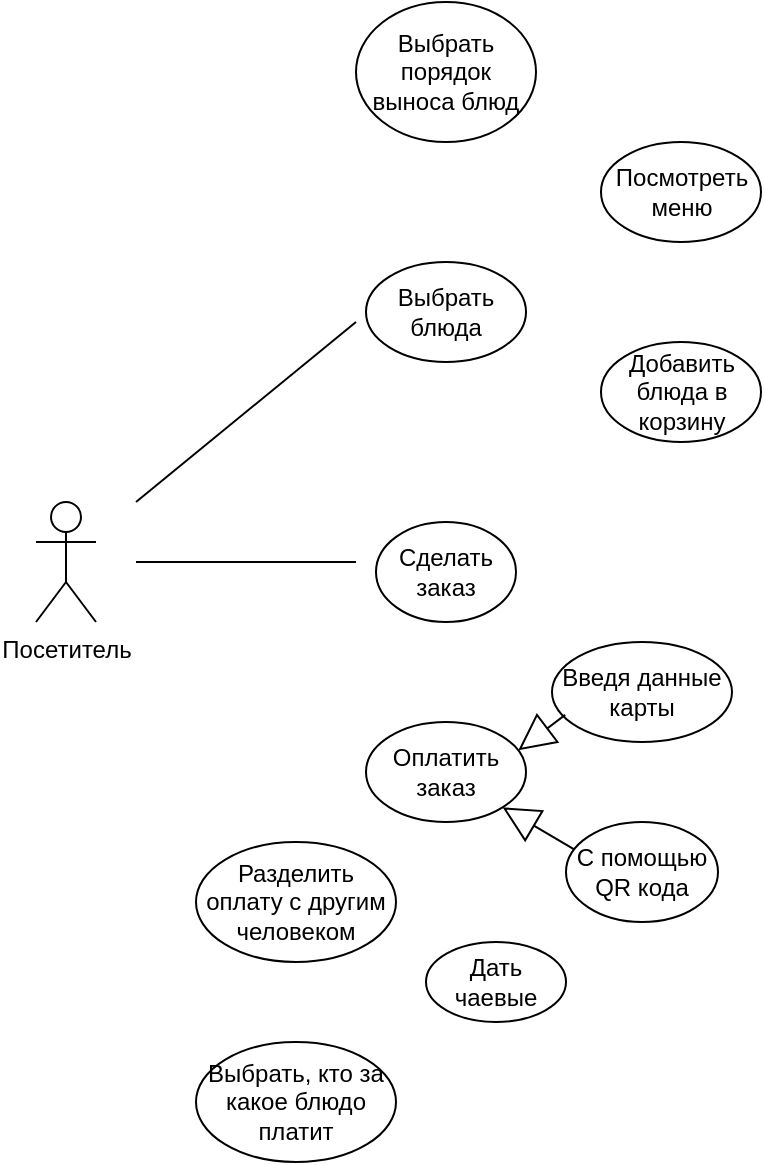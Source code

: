 <mxfile version="22.1.4" type="github">
  <diagram name="Страница — 1" id="_wg-HAumTphc_MLTgOe9">
    <mxGraphModel dx="716" dy="1580" grid="1" gridSize="10" guides="1" tooltips="1" connect="1" arrows="1" fold="1" page="1" pageScale="1" pageWidth="827" pageHeight="1169" math="0" shadow="0">
      <root>
        <mxCell id="0" />
        <mxCell id="1" parent="0" />
        <mxCell id="yAIMxU-BZJVp4MeKPzY_-1" value="Посетитель" style="shape=umlActor;verticalLabelPosition=bottom;verticalAlign=top;html=1;" vertex="1" parent="1">
          <mxGeometry x="80" y="220" width="30" height="60" as="geometry" />
        </mxCell>
        <mxCell id="yAIMxU-BZJVp4MeKPzY_-7" value="Сделать заказ" style="ellipse;whiteSpace=wrap;html=1;" vertex="1" parent="1">
          <mxGeometry x="250" y="230" width="70" height="50" as="geometry" />
        </mxCell>
        <mxCell id="yAIMxU-BZJVp4MeKPzY_-10" value="" style="endArrow=none;html=1;rounded=0;" edge="1" parent="1">
          <mxGeometry width="50" height="50" relative="1" as="geometry">
            <mxPoint x="130" y="250" as="sourcePoint" />
            <mxPoint x="240" y="250" as="targetPoint" />
          </mxGeometry>
        </mxCell>
        <mxCell id="yAIMxU-BZJVp4MeKPzY_-11" value="Посмотреть меню" style="ellipse;whiteSpace=wrap;html=1;" vertex="1" parent="1">
          <mxGeometry x="362.5" y="40" width="80" height="50" as="geometry" />
        </mxCell>
        <mxCell id="yAIMxU-BZJVp4MeKPzY_-12" value="" style="endArrow=none;html=1;rounded=0;" edge="1" parent="1">
          <mxGeometry width="50" height="50" relative="1" as="geometry">
            <mxPoint x="130" y="220" as="sourcePoint" />
            <mxPoint x="240" y="130" as="targetPoint" />
          </mxGeometry>
        </mxCell>
        <mxCell id="yAIMxU-BZJVp4MeKPzY_-15" value="Выбрать блюда" style="ellipse;whiteSpace=wrap;html=1;" vertex="1" parent="1">
          <mxGeometry x="245" y="100" width="80" height="50" as="geometry" />
        </mxCell>
        <mxCell id="yAIMxU-BZJVp4MeKPzY_-16" value="Добавить блюда в корзину" style="ellipse;whiteSpace=wrap;html=1;" vertex="1" parent="1">
          <mxGeometry x="362.5" y="140" width="80" height="50" as="geometry" />
        </mxCell>
        <mxCell id="yAIMxU-BZJVp4MeKPzY_-17" value="Выбрать порядок выноса блюд" style="ellipse;whiteSpace=wrap;html=1;" vertex="1" parent="1">
          <mxGeometry x="240" y="-30" width="90" height="70" as="geometry" />
        </mxCell>
        <mxCell id="yAIMxU-BZJVp4MeKPzY_-18" value="Оплатить заказ" style="ellipse;whiteSpace=wrap;html=1;" vertex="1" parent="1">
          <mxGeometry x="245" y="330" width="80" height="50" as="geometry" />
        </mxCell>
        <mxCell id="yAIMxU-BZJVp4MeKPzY_-19" value="" style="endArrow=block;endSize=16;endFill=0;html=1;rounded=0;entryX=1;entryY=1;entryDx=0;entryDy=0;exitX=0.079;exitY=0.297;exitDx=0;exitDy=0;exitPerimeter=0;" edge="1" parent="1" source="yAIMxU-BZJVp4MeKPzY_-21" target="yAIMxU-BZJVp4MeKPzY_-18">
          <mxGeometry width="160" relative="1" as="geometry">
            <mxPoint x="340" y="390" as="sourcePoint" />
            <mxPoint x="410" y="380" as="targetPoint" />
          </mxGeometry>
        </mxCell>
        <mxCell id="yAIMxU-BZJVp4MeKPzY_-20" value="Введя данные карты" style="ellipse;whiteSpace=wrap;html=1;" vertex="1" parent="1">
          <mxGeometry x="338" y="290" width="90" height="50" as="geometry" />
        </mxCell>
        <mxCell id="yAIMxU-BZJVp4MeKPzY_-21" value="С помощью QR кода" style="ellipse;whiteSpace=wrap;html=1;" vertex="1" parent="1">
          <mxGeometry x="345" y="380" width="76" height="50" as="geometry" />
        </mxCell>
        <mxCell id="yAIMxU-BZJVp4MeKPzY_-24" value="" style="endArrow=block;endSize=16;endFill=0;html=1;rounded=0;entryX=0.952;entryY=0.283;entryDx=0;entryDy=0;exitX=0.073;exitY=0.729;exitDx=0;exitDy=0;exitPerimeter=0;entryPerimeter=0;" edge="1" parent="1" source="yAIMxU-BZJVp4MeKPzY_-20" target="yAIMxU-BZJVp4MeKPzY_-18">
          <mxGeometry width="160" relative="1" as="geometry">
            <mxPoint x="348" y="362" as="sourcePoint" />
            <mxPoint x="310" y="340" as="targetPoint" />
          </mxGeometry>
        </mxCell>
        <mxCell id="yAIMxU-BZJVp4MeKPzY_-26" value="Дать чаевые" style="ellipse;whiteSpace=wrap;html=1;" vertex="1" parent="1">
          <mxGeometry x="275" y="440" width="70" height="40" as="geometry" />
        </mxCell>
        <mxCell id="yAIMxU-BZJVp4MeKPzY_-27" value="Разделить оплату с другим человеком" style="ellipse;whiteSpace=wrap;html=1;" vertex="1" parent="1">
          <mxGeometry x="160" y="390" width="100" height="60" as="geometry" />
        </mxCell>
        <mxCell id="yAIMxU-BZJVp4MeKPzY_-28" value="Выбрать, кто за какое блюдо платит" style="ellipse;whiteSpace=wrap;html=1;" vertex="1" parent="1">
          <mxGeometry x="160" y="490" width="100" height="60" as="geometry" />
        </mxCell>
      </root>
    </mxGraphModel>
  </diagram>
</mxfile>
